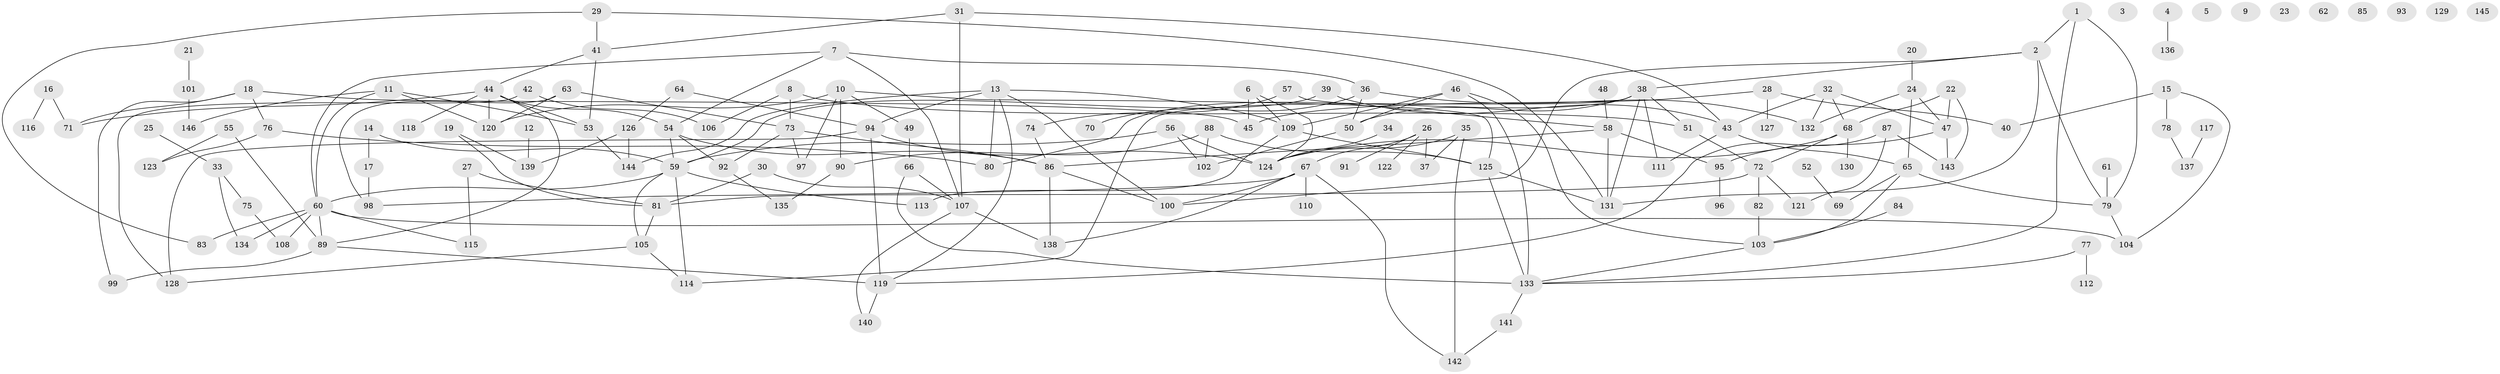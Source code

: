 // coarse degree distribution, {3: 0.14285714285714285, 5: 0.13333333333333333, 0: 0.09523809523809523, 4: 0.09523809523809523, 11: 0.009523809523809525, 1: 0.14285714285714285, 9: 0.02857142857142857, 2: 0.24761904761904763, 7: 0.05714285714285714, 6: 0.0380952380952381, 8: 0.009523809523809525}
// Generated by graph-tools (version 1.1) at 2025/41/03/06/25 10:41:21]
// undirected, 146 vertices, 210 edges
graph export_dot {
graph [start="1"]
  node [color=gray90,style=filled];
  1;
  2;
  3;
  4;
  5;
  6;
  7;
  8;
  9;
  10;
  11;
  12;
  13;
  14;
  15;
  16;
  17;
  18;
  19;
  20;
  21;
  22;
  23;
  24;
  25;
  26;
  27;
  28;
  29;
  30;
  31;
  32;
  33;
  34;
  35;
  36;
  37;
  38;
  39;
  40;
  41;
  42;
  43;
  44;
  45;
  46;
  47;
  48;
  49;
  50;
  51;
  52;
  53;
  54;
  55;
  56;
  57;
  58;
  59;
  60;
  61;
  62;
  63;
  64;
  65;
  66;
  67;
  68;
  69;
  70;
  71;
  72;
  73;
  74;
  75;
  76;
  77;
  78;
  79;
  80;
  81;
  82;
  83;
  84;
  85;
  86;
  87;
  88;
  89;
  90;
  91;
  92;
  93;
  94;
  95;
  96;
  97;
  98;
  99;
  100;
  101;
  102;
  103;
  104;
  105;
  106;
  107;
  108;
  109;
  110;
  111;
  112;
  113;
  114;
  115;
  116;
  117;
  118;
  119;
  120;
  121;
  122;
  123;
  124;
  125;
  126;
  127;
  128;
  129;
  130;
  131;
  132;
  133;
  134;
  135;
  136;
  137;
  138;
  139;
  140;
  141;
  142;
  143;
  144;
  145;
  146;
  1 -- 2;
  1 -- 79;
  1 -- 133;
  2 -- 38;
  2 -- 79;
  2 -- 100;
  2 -- 131;
  4 -- 136;
  6 -- 45;
  6 -- 109;
  6 -- 124;
  7 -- 36;
  7 -- 54;
  7 -- 60;
  7 -- 107;
  8 -- 51;
  8 -- 73;
  8 -- 106;
  10 -- 49;
  10 -- 90;
  10 -- 97;
  10 -- 120;
  10 -- 125;
  11 -- 53;
  11 -- 60;
  11 -- 120;
  11 -- 146;
  12 -- 139;
  13 -- 80;
  13 -- 94;
  13 -- 100;
  13 -- 109;
  13 -- 119;
  13 -- 144;
  14 -- 17;
  14 -- 59;
  15 -- 40;
  15 -- 78;
  15 -- 104;
  16 -- 71;
  16 -- 116;
  17 -- 98;
  18 -- 45;
  18 -- 71;
  18 -- 76;
  18 -- 99;
  19 -- 81;
  19 -- 139;
  20 -- 24;
  21 -- 101;
  22 -- 47;
  22 -- 68;
  22 -- 143;
  24 -- 47;
  24 -- 65;
  24 -- 132;
  25 -- 33;
  26 -- 37;
  26 -- 67;
  26 -- 91;
  26 -- 122;
  27 -- 81;
  27 -- 115;
  28 -- 40;
  28 -- 45;
  28 -- 127;
  29 -- 41;
  29 -- 83;
  29 -- 131;
  30 -- 81;
  30 -- 107;
  31 -- 41;
  31 -- 43;
  31 -- 107;
  32 -- 43;
  32 -- 47;
  32 -- 68;
  32 -- 132;
  33 -- 75;
  33 -- 134;
  34 -- 124;
  35 -- 37;
  35 -- 124;
  35 -- 142;
  36 -- 50;
  36 -- 70;
  36 -- 132;
  38 -- 50;
  38 -- 51;
  38 -- 80;
  38 -- 111;
  38 -- 114;
  38 -- 131;
  39 -- 43;
  39 -- 59;
  41 -- 44;
  41 -- 53;
  42 -- 106;
  42 -- 128;
  43 -- 65;
  43 -- 111;
  44 -- 53;
  44 -- 54;
  44 -- 71;
  44 -- 89;
  44 -- 118;
  44 -- 120;
  46 -- 50;
  46 -- 103;
  46 -- 109;
  46 -- 133;
  47 -- 95;
  47 -- 143;
  48 -- 58;
  49 -- 66;
  50 -- 102;
  51 -- 72;
  52 -- 69;
  53 -- 144;
  54 -- 59;
  54 -- 86;
  54 -- 92;
  55 -- 89;
  55 -- 123;
  56 -- 59;
  56 -- 102;
  56 -- 124;
  57 -- 58;
  57 -- 74;
  58 -- 86;
  58 -- 95;
  58 -- 131;
  59 -- 60;
  59 -- 105;
  59 -- 113;
  59 -- 114;
  60 -- 83;
  60 -- 89;
  60 -- 104;
  60 -- 108;
  60 -- 115;
  60 -- 134;
  61 -- 79;
  63 -- 73;
  63 -- 98;
  63 -- 120;
  64 -- 94;
  64 -- 126;
  65 -- 69;
  65 -- 79;
  65 -- 103;
  66 -- 107;
  66 -- 133;
  67 -- 98;
  67 -- 100;
  67 -- 110;
  67 -- 138;
  67 -- 142;
  68 -- 72;
  68 -- 124;
  68 -- 130;
  72 -- 81;
  72 -- 82;
  72 -- 121;
  73 -- 86;
  73 -- 92;
  73 -- 97;
  74 -- 86;
  75 -- 108;
  76 -- 80;
  76 -- 123;
  77 -- 112;
  77 -- 133;
  78 -- 137;
  79 -- 104;
  81 -- 105;
  82 -- 103;
  84 -- 103;
  86 -- 100;
  86 -- 138;
  87 -- 119;
  87 -- 121;
  87 -- 143;
  88 -- 90;
  88 -- 102;
  88 -- 125;
  89 -- 99;
  89 -- 119;
  90 -- 135;
  92 -- 135;
  94 -- 119;
  94 -- 124;
  94 -- 128;
  95 -- 96;
  101 -- 146;
  103 -- 133;
  105 -- 114;
  105 -- 128;
  107 -- 138;
  107 -- 140;
  109 -- 113;
  109 -- 125;
  117 -- 137;
  119 -- 140;
  125 -- 131;
  125 -- 133;
  126 -- 139;
  126 -- 144;
  133 -- 141;
  141 -- 142;
}
